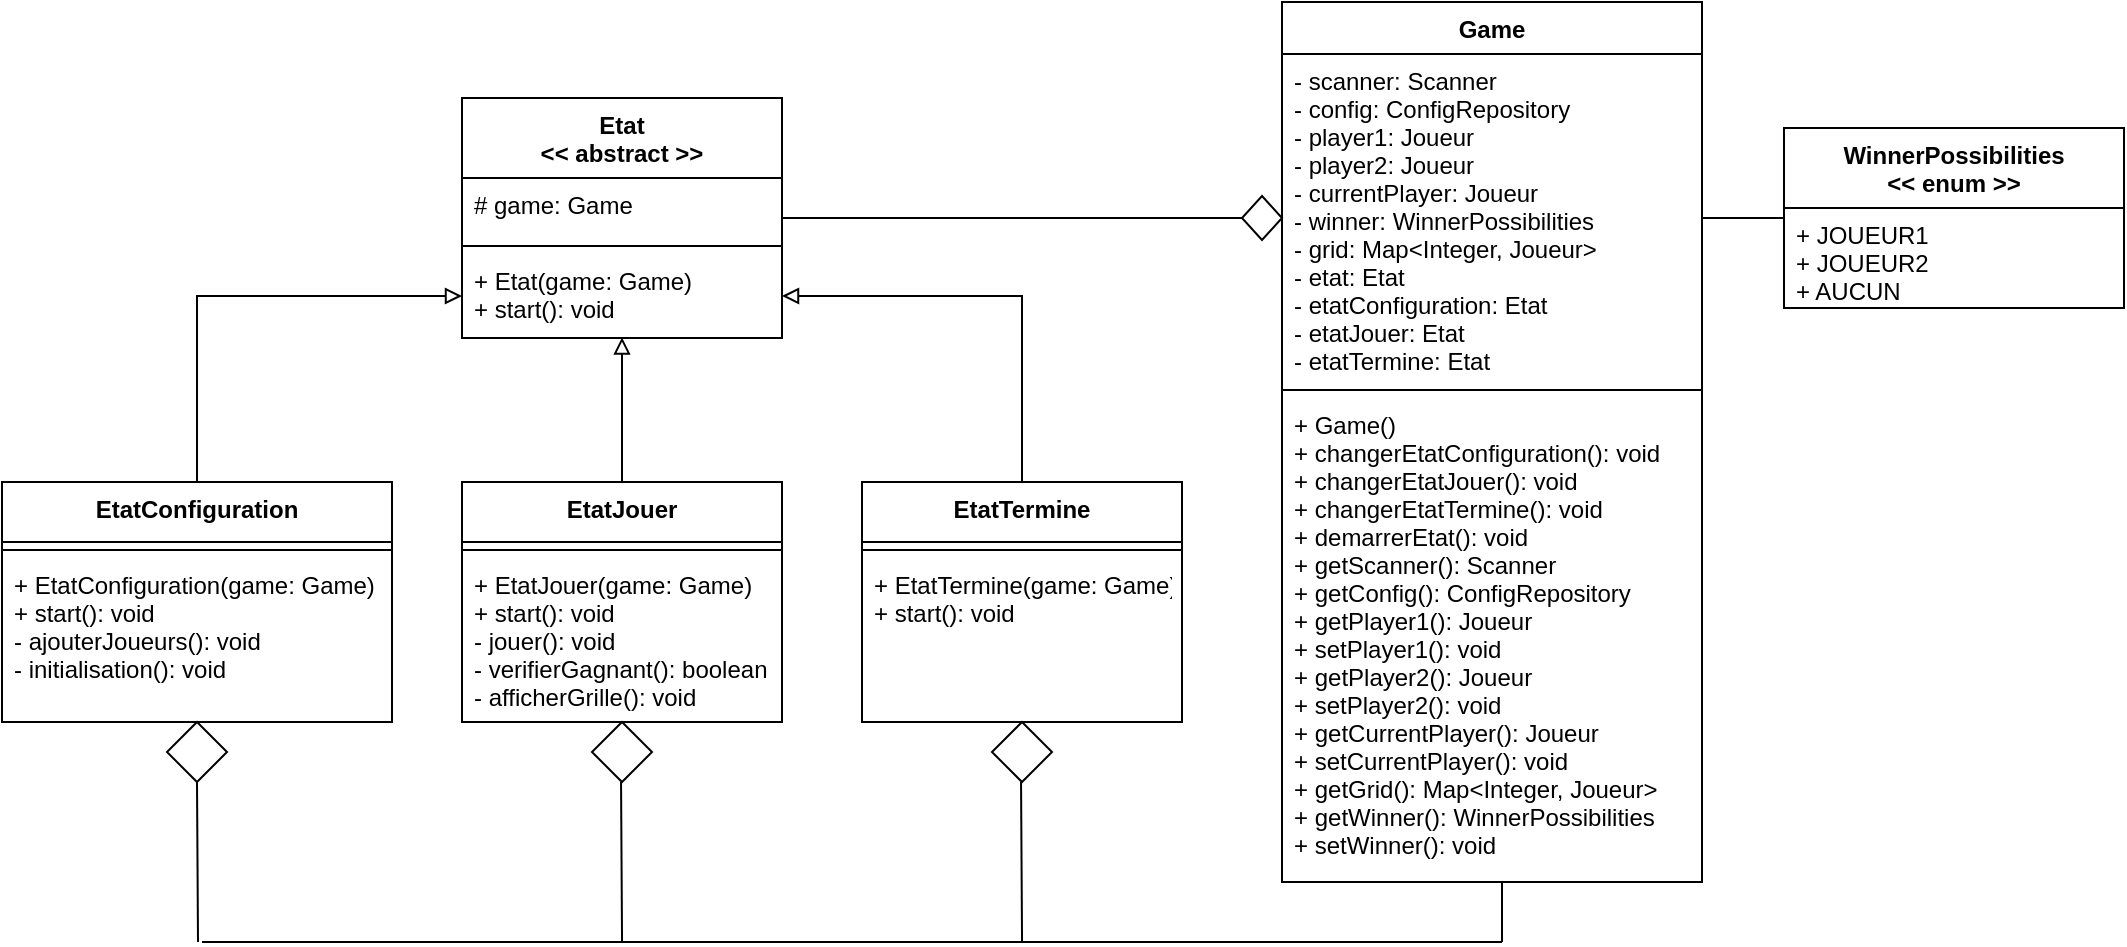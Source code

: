 <mxfile version="16.2.3" type="device"><diagram id="ltFQS95IPP7qEoN9t--_" name="Page-1"><mxGraphModel dx="1422" dy="754" grid="1" gridSize="10" guides="1" tooltips="1" connect="1" arrows="1" fold="1" page="1" pageScale="1" pageWidth="827" pageHeight="1169" math="0" shadow="0"><root><mxCell id="0"/><mxCell id="1" parent="0"/><mxCell id="ILTDc7zdek7QKGlpT_oJ-1" value="Game" style="swimlane;fontStyle=1;align=center;verticalAlign=top;childLayout=stackLayout;horizontal=1;startSize=26;horizontalStack=0;resizeParent=1;resizeParentMax=0;resizeLast=0;collapsible=1;marginBottom=0;" vertex="1" parent="1"><mxGeometry x="650" y="40" width="210" height="440" as="geometry"/></mxCell><mxCell id="ILTDc7zdek7QKGlpT_oJ-2" value="- scanner: Scanner&#10;- config: ConfigRepository&#10;- player1: Joueur&#10;- player2: Joueur&#10;- currentPlayer: Joueur&#10;- winner: WinnerPossibilities&#10;- grid: Map&lt;Integer, Joueur&gt;&#10;- etat: Etat&#10;- etatConfiguration: Etat&#10;- etatJouer: Etat&#10;- etatTermine: Etat" style="text;strokeColor=none;fillColor=none;align=left;verticalAlign=top;spacingLeft=4;spacingRight=4;overflow=hidden;rotatable=0;points=[[0,0.5],[1,0.5]];portConstraint=eastwest;" vertex="1" parent="ILTDc7zdek7QKGlpT_oJ-1"><mxGeometry y="26" width="210" height="164" as="geometry"/></mxCell><mxCell id="ILTDc7zdek7QKGlpT_oJ-3" value="" style="line;strokeWidth=1;fillColor=none;align=left;verticalAlign=middle;spacingTop=-1;spacingLeft=3;spacingRight=3;rotatable=0;labelPosition=right;points=[];portConstraint=eastwest;" vertex="1" parent="ILTDc7zdek7QKGlpT_oJ-1"><mxGeometry y="190" width="210" height="8" as="geometry"/></mxCell><mxCell id="ILTDc7zdek7QKGlpT_oJ-4" value="+ Game()&#10;+ changerEtatConfiguration(): void&#10;+ changerEtatJouer(): void&#10;+ changerEtatTermine(): void&#10;+ demarrerEtat(): void&#10;+ getScanner(): Scanner&#10;+ getConfig(): ConfigRepository&#10;+ getPlayer1(): Joueur&#10;+ setPlayer1(): void&#10;+ getPlayer2(): Joueur&#10;+ setPlayer2(): void&#10;+ getCurrentPlayer(): Joueur&#10;+ setCurrentPlayer(): void&#10;+ getGrid(): Map&lt;Integer, Joueur&gt;&#10;+ getWinner(): WinnerPossibilities&#10;+ setWinner(): void" style="text;strokeColor=none;fillColor=none;align=left;verticalAlign=top;spacingLeft=4;spacingRight=4;overflow=hidden;rotatable=0;points=[[0,0.5],[1,0.5]];portConstraint=eastwest;" vertex="1" parent="ILTDc7zdek7QKGlpT_oJ-1"><mxGeometry y="198" width="210" height="242" as="geometry"/></mxCell><mxCell id="ILTDc7zdek7QKGlpT_oJ-5" style="edgeStyle=orthogonalEdgeStyle;rounded=0;orthogonalLoop=1;jettySize=auto;html=1;entryX=1;entryY=0.5;entryDx=0;entryDy=0;endArrow=none;endFill=0;" edge="1" parent="1" source="ILTDc7zdek7QKGlpT_oJ-6" target="ILTDc7zdek7QKGlpT_oJ-2"><mxGeometry relative="1" as="geometry"/></mxCell><mxCell id="ILTDc7zdek7QKGlpT_oJ-6" value="WinnerPossibilities&#10;&lt;&lt; enum &gt;&gt;" style="swimlane;fontStyle=1;align=center;verticalAlign=top;childLayout=stackLayout;horizontal=1;startSize=40;horizontalStack=0;resizeParent=1;resizeParentMax=0;resizeLast=0;collapsible=1;marginBottom=0;" vertex="1" parent="1"><mxGeometry x="901" y="103" width="170" height="90" as="geometry"/></mxCell><mxCell id="ILTDc7zdek7QKGlpT_oJ-7" value="+ JOUEUR1&#10;+ JOUEUR2&#10;+ AUCUN" style="text;strokeColor=none;fillColor=none;align=left;verticalAlign=top;spacingLeft=4;spacingRight=4;overflow=hidden;rotatable=0;points=[[0,0.5],[1,0.5]];portConstraint=eastwest;" vertex="1" parent="ILTDc7zdek7QKGlpT_oJ-6"><mxGeometry y="40" width="170" height="50" as="geometry"/></mxCell><mxCell id="ILTDc7zdek7QKGlpT_oJ-8" value="Etat&#10;&lt;&lt; abstract &gt;&gt;" style="swimlane;fontStyle=1;align=center;verticalAlign=top;childLayout=stackLayout;horizontal=1;startSize=40;horizontalStack=0;resizeParent=1;resizeParentMax=0;resizeLast=0;collapsible=1;marginBottom=0;" vertex="1" parent="1"><mxGeometry x="240" y="88" width="160" height="120" as="geometry"/></mxCell><mxCell id="ILTDc7zdek7QKGlpT_oJ-9" value="# game: Game" style="text;strokeColor=none;fillColor=none;align=left;verticalAlign=top;spacingLeft=4;spacingRight=4;overflow=hidden;rotatable=0;points=[[0,0.5],[1,0.5]];portConstraint=eastwest;" vertex="1" parent="ILTDc7zdek7QKGlpT_oJ-8"><mxGeometry y="40" width="160" height="30" as="geometry"/></mxCell><mxCell id="ILTDc7zdek7QKGlpT_oJ-10" value="" style="line;strokeWidth=1;fillColor=none;align=left;verticalAlign=middle;spacingTop=-1;spacingLeft=3;spacingRight=3;rotatable=0;labelPosition=right;points=[];portConstraint=eastwest;" vertex="1" parent="ILTDc7zdek7QKGlpT_oJ-8"><mxGeometry y="70" width="160" height="8" as="geometry"/></mxCell><mxCell id="ILTDc7zdek7QKGlpT_oJ-11" value="+ Etat(game: Game)&#10;+ start(): void" style="text;strokeColor=none;fillColor=none;align=left;verticalAlign=top;spacingLeft=4;spacingRight=4;overflow=hidden;rotatable=0;points=[[0,0.5],[1,0.5]];portConstraint=eastwest;" vertex="1" parent="ILTDc7zdek7QKGlpT_oJ-8"><mxGeometry y="78" width="160" height="42" as="geometry"/></mxCell><mxCell id="ILTDc7zdek7QKGlpT_oJ-12" value="" style="rhombus;whiteSpace=wrap;html=1;" vertex="1" parent="1"><mxGeometry x="630" y="137" width="20" height="22" as="geometry"/></mxCell><mxCell id="ILTDc7zdek7QKGlpT_oJ-13" value="" style="edgeStyle=orthogonalEdgeStyle;rounded=0;orthogonalLoop=1;jettySize=auto;html=1;endArrow=none;endFill=0;entryX=0;entryY=0.5;entryDx=0;entryDy=0;" edge="1" parent="1" source="ILTDc7zdek7QKGlpT_oJ-8" target="ILTDc7zdek7QKGlpT_oJ-12"><mxGeometry relative="1" as="geometry"><mxPoint x="460" y="148" as="sourcePoint"/><mxPoint x="570" y="148" as="targetPoint"/></mxGeometry></mxCell><mxCell id="ILTDc7zdek7QKGlpT_oJ-14" value="" style="rhombus;whiteSpace=wrap;html=1;fontColor=default;strokeColor=default;fillColor=default;" vertex="1" parent="1"><mxGeometry x="92.5" y="400" width="30" height="30" as="geometry"/></mxCell><mxCell id="ILTDc7zdek7QKGlpT_oJ-15" value="" style="rhombus;whiteSpace=wrap;html=1;fontColor=default;strokeColor=default;fillColor=default;" vertex="1" parent="1"><mxGeometry x="505" y="400" width="30" height="30" as="geometry"/></mxCell><mxCell id="ILTDc7zdek7QKGlpT_oJ-16" style="edgeStyle=orthogonalEdgeStyle;rounded=0;orthogonalLoop=1;jettySize=auto;html=1;endArrow=block;endFill=0;" edge="1" parent="1" source="ILTDc7zdek7QKGlpT_oJ-17" target="ILTDc7zdek7QKGlpT_oJ-11"><mxGeometry relative="1" as="geometry"/></mxCell><mxCell id="ILTDc7zdek7QKGlpT_oJ-17" value="EtatConfiguration" style="swimlane;fontStyle=1;align=center;verticalAlign=top;childLayout=stackLayout;horizontal=1;startSize=30;horizontalStack=0;resizeParent=1;resizeParentMax=0;resizeLast=0;collapsible=1;marginBottom=0;" vertex="1" parent="1"><mxGeometry x="10" y="280" width="195" height="120" as="geometry"/></mxCell><mxCell id="ILTDc7zdek7QKGlpT_oJ-18" value="" style="line;strokeWidth=1;fillColor=none;align=left;verticalAlign=middle;spacingTop=-1;spacingLeft=3;spacingRight=3;rotatable=0;labelPosition=right;points=[];portConstraint=eastwest;" vertex="1" parent="ILTDc7zdek7QKGlpT_oJ-17"><mxGeometry y="30" width="195" height="8" as="geometry"/></mxCell><mxCell id="ILTDc7zdek7QKGlpT_oJ-19" value="+ EtatConfiguration(game: Game)&#10;+ start(): void&#10;- ajouterJoueurs(): void&#10;- initialisation(): void" style="text;strokeColor=none;fillColor=none;align=left;verticalAlign=top;spacingLeft=4;spacingRight=4;overflow=hidden;rotatable=0;points=[[0,0.5],[1,0.5]];portConstraint=eastwest;" vertex="1" parent="ILTDc7zdek7QKGlpT_oJ-17"><mxGeometry y="38" width="195" height="82" as="geometry"/></mxCell><mxCell id="ILTDc7zdek7QKGlpT_oJ-20" style="edgeStyle=orthogonalEdgeStyle;rounded=0;orthogonalLoop=1;jettySize=auto;html=1;entryX=0.5;entryY=0.993;entryDx=0;entryDy=0;entryPerimeter=0;endArrow=block;endFill=0;" edge="1" parent="1" source="ILTDc7zdek7QKGlpT_oJ-21" target="ILTDc7zdek7QKGlpT_oJ-11"><mxGeometry relative="1" as="geometry"/></mxCell><mxCell id="ILTDc7zdek7QKGlpT_oJ-21" value="EtatJouer" style="swimlane;fontStyle=1;align=center;verticalAlign=top;childLayout=stackLayout;horizontal=1;startSize=30;horizontalStack=0;resizeParent=1;resizeParentMax=0;resizeLast=0;collapsible=1;marginBottom=0;" vertex="1" parent="1"><mxGeometry x="240" y="280" width="160" height="120" as="geometry"/></mxCell><mxCell id="ILTDc7zdek7QKGlpT_oJ-22" value="" style="line;strokeWidth=1;fillColor=none;align=left;verticalAlign=middle;spacingTop=-1;spacingLeft=3;spacingRight=3;rotatable=0;labelPosition=right;points=[];portConstraint=eastwest;" vertex="1" parent="ILTDc7zdek7QKGlpT_oJ-21"><mxGeometry y="30" width="160" height="8" as="geometry"/></mxCell><mxCell id="ILTDc7zdek7QKGlpT_oJ-23" value="+ EtatJouer(game: Game)&#10;+ start(): void&#10;- jouer(): void&#10;- verifierGagnant(): boolean&#10;- afficherGrille(): void" style="text;strokeColor=none;fillColor=none;align=left;verticalAlign=top;spacingLeft=4;spacingRight=4;overflow=hidden;rotatable=0;points=[[0,0.5],[1,0.5]];portConstraint=eastwest;" vertex="1" parent="ILTDc7zdek7QKGlpT_oJ-21"><mxGeometry y="38" width="160" height="82" as="geometry"/></mxCell><mxCell id="ILTDc7zdek7QKGlpT_oJ-24" style="edgeStyle=orthogonalEdgeStyle;rounded=0;orthogonalLoop=1;jettySize=auto;html=1;entryX=1;entryY=0.5;entryDx=0;entryDy=0;endArrow=block;endFill=0;" edge="1" parent="1" source="ILTDc7zdek7QKGlpT_oJ-25" target="ILTDc7zdek7QKGlpT_oJ-11"><mxGeometry relative="1" as="geometry"/></mxCell><mxCell id="ILTDc7zdek7QKGlpT_oJ-25" value="EtatTermine" style="swimlane;fontStyle=1;align=center;verticalAlign=top;childLayout=stackLayout;horizontal=1;startSize=30;horizontalStack=0;resizeParent=1;resizeParentMax=0;resizeLast=0;collapsible=1;marginBottom=0;" vertex="1" parent="1"><mxGeometry x="440" y="280" width="160" height="120" as="geometry"/></mxCell><mxCell id="ILTDc7zdek7QKGlpT_oJ-26" value="" style="line;strokeWidth=1;fillColor=none;align=left;verticalAlign=middle;spacingTop=-1;spacingLeft=3;spacingRight=3;rotatable=0;labelPosition=right;points=[];portConstraint=eastwest;" vertex="1" parent="ILTDc7zdek7QKGlpT_oJ-25"><mxGeometry y="30" width="160" height="8" as="geometry"/></mxCell><mxCell id="ILTDc7zdek7QKGlpT_oJ-27" value="+ EtatTermine(game: Game)&#10;+ start(): void&#10;" style="text;strokeColor=none;fillColor=none;align=left;verticalAlign=top;spacingLeft=4;spacingRight=4;overflow=hidden;rotatable=0;points=[[0,0.5],[1,0.5]];portConstraint=eastwest;" vertex="1" parent="ILTDc7zdek7QKGlpT_oJ-25"><mxGeometry y="38" width="160" height="82" as="geometry"/></mxCell><mxCell id="ILTDc7zdek7QKGlpT_oJ-28" value="" style="rhombus;whiteSpace=wrap;html=1;fontColor=default;strokeColor=default;fillColor=default;" vertex="1" parent="1"><mxGeometry x="305" y="400" width="30" height="30" as="geometry"/></mxCell><mxCell id="ILTDc7zdek7QKGlpT_oJ-29" value="" style="endArrow=none;html=1;rounded=0;" edge="1" parent="1"><mxGeometry width="50" height="50" relative="1" as="geometry"><mxPoint x="760" y="510" as="sourcePoint"/><mxPoint x="760" y="480" as="targetPoint"/></mxGeometry></mxCell><mxCell id="ILTDc7zdek7QKGlpT_oJ-30" value="" style="endArrow=none;html=1;rounded=0;" edge="1" parent="1"><mxGeometry width="50" height="50" relative="1" as="geometry"><mxPoint x="760" y="510" as="sourcePoint"/><mxPoint x="110" y="510" as="targetPoint"/></mxGeometry></mxCell><mxCell id="ILTDc7zdek7QKGlpT_oJ-31" value="" style="endArrow=none;html=1;rounded=0;entryX=0.5;entryY=1;entryDx=0;entryDy=0;" edge="1" parent="1" target="ILTDc7zdek7QKGlpT_oJ-14"><mxGeometry width="50" height="50" relative="1" as="geometry"><mxPoint x="108" y="510" as="sourcePoint"/><mxPoint x="60" y="470" as="targetPoint"/></mxGeometry></mxCell><mxCell id="ILTDc7zdek7QKGlpT_oJ-32" value="" style="endArrow=none;html=1;rounded=0;entryX=0.5;entryY=1;entryDx=0;entryDy=0;" edge="1" parent="1"><mxGeometry width="50" height="50" relative="1" as="geometry"><mxPoint x="320.02" y="510" as="sourcePoint"/><mxPoint x="319.52" y="430" as="targetPoint"/></mxGeometry></mxCell><mxCell id="ILTDc7zdek7QKGlpT_oJ-33" value="" style="endArrow=none;html=1;rounded=0;entryX=0.5;entryY=1;entryDx=0;entryDy=0;" edge="1" parent="1"><mxGeometry width="50" height="50" relative="1" as="geometry"><mxPoint x="520.02" y="510" as="sourcePoint"/><mxPoint x="519.52" y="430" as="targetPoint"/></mxGeometry></mxCell></root></mxGraphModel></diagram></mxfile>